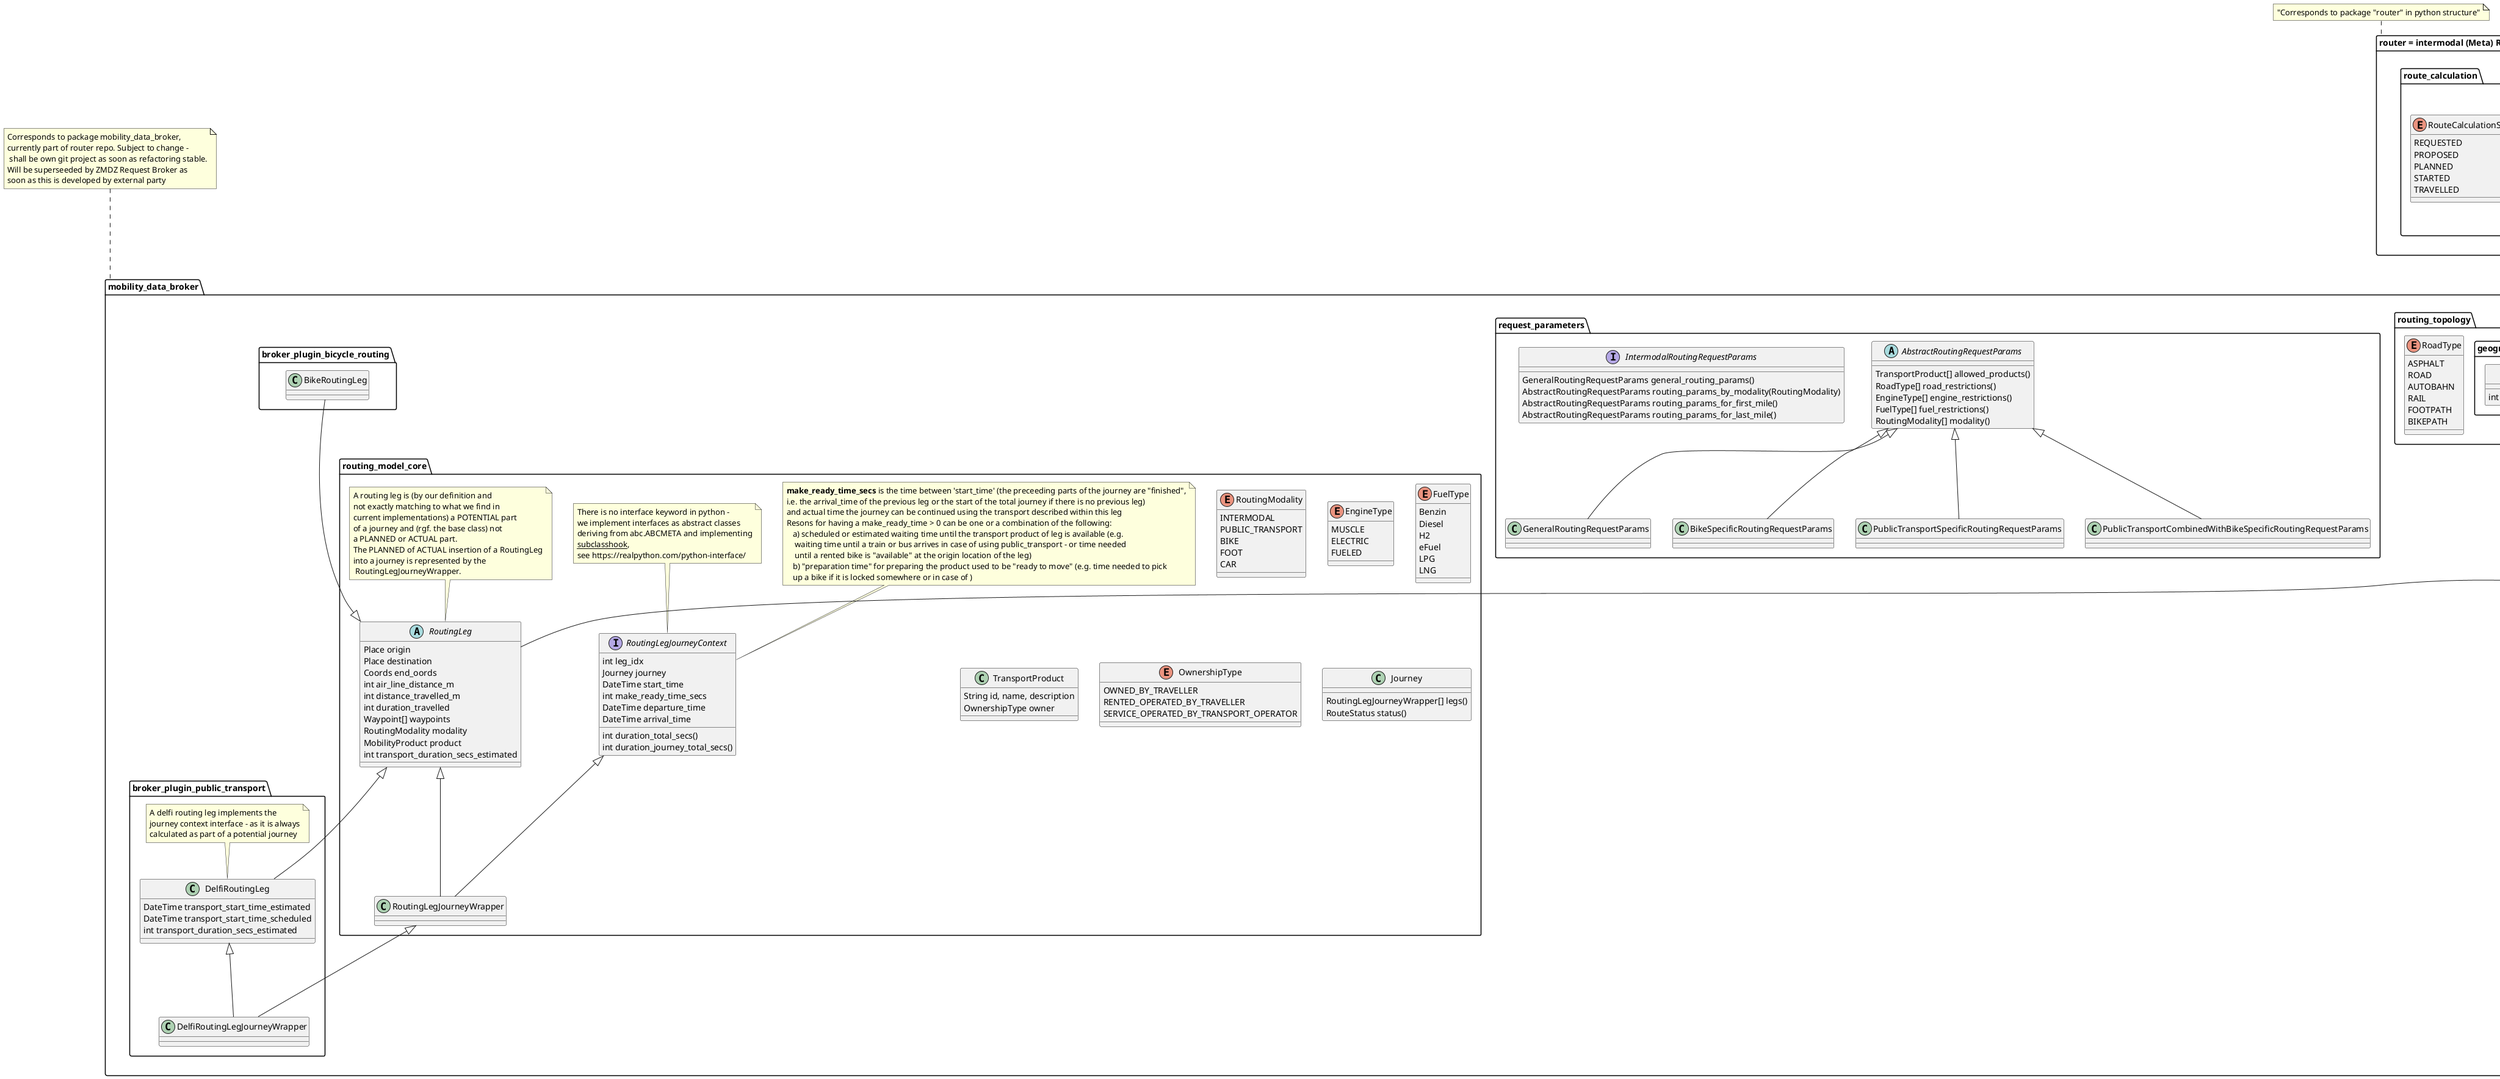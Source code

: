 @startuml
'https://plantuml.com/class-diagram
'skinparam nodesep 10
'skinparam ranksep 20




package router as "router = intermodal (Meta) Router"{
    package routing_graph {
        interface JourneyRating {
            int rate_journey_by_requirements(RoutingRequestParams params)
        }


        abstract class RouterNode {
            Place place
        }

        abstract class RouterEdge {
            start_node RouterNode
            end_node RouterNode
            RouterEdgeStatus status()
            Journey[] journey_options()
        }

        enum RouterEdgeStatus {
            REQUESTED
            DATA_GATHERED
            MERGED
            OPTIMIZED
        }
    }

    package route_calculation {
            class RouteCalculationNode {
                RoutingRequestParams params
                DateTime planned_arrival_time, planned_departure_time
                Place origin
                Place destination
                int air_line_distance_to_origin()
                int air_line_distance_to_destination()
                RouterNodeStatus status

                RouterEdge[] retrieve_edges(target_node)
                Journey[] journey_options()
            }
        enum RouteCalculationStatus {
            REQUESTED
            PROPOSED
            PLANNED
            STARTED
            TRAVELLED
        }

    }

}
router --[hidden]> mobility_data_broker
note top of router: "Corresponds to package "router" in python structure"

package mobility_data_broker {

    package broker_core {
        enum RequestStatus {
            INITIALIZED
            REQUESTED
            EXECUTED
        }

        abstract class RequestBrokerNode {
            params RoutingRequestParams
            async retrieve_data()
            async execute()
        }
    }

    package routing_model_core {
        enum RoutingModality {
            INTERMODAL
            PUBLIC_TRANSPORT
            BIKE
            FOOT
            CAR
        }


        enum EngineType {
            MUSCLE
            ELECTRIC
            FUELED
        }
        enum FuelType {
            Benzin
            Diesel
            H2
            eFuel
            LPG
            LNG
        }
        class TransportProduct {
            String id, name, description
            OwnershipType owner
        }

        enum OwnershipType {
            OWNED_BY_TRAVELLER
            RENTED_OPERATED_BY_TRAVELLER
            SERVICE_OPERATED_BY_TRANSPORT_OPERATOR
        }

        abstract class RoutingLeg {
            Place origin
            Place destination
            Coords end_oords
            int air_line_distance_m
            int distance_travelled_m
            int duration_travelled
            Waypoint[] waypoints
            RoutingModality modality
            MobilityProduct product
            int transport_duration_secs_estimated
        }

        note top of RoutingLeg
            A routing leg is (by our definition and
            not exactly matching to what we find in
            current implementations) a POTENTIAL part
            of a journey and (rgf. the base class) not
            a PLANNED or ACTUAL part.
            The PLANNED of ACTUAL insertion of a RoutingLeg
            into a journey is represented by the
             RoutingLegJourneyWrapper.
        end note

        interface RoutingLegJourneyContext {
            int leg_idx
            Journey journey
            DateTime start_time
            int make_ready_time_secs
            DateTime departure_time
            int duration_total_secs()
            int duration_journey_total_secs()
            DateTime arrival_time


        }
        note top of RoutingLegJourneyContext
            **make_ready_time_secs** is the time between 'start_time' (the preceeding parts of the journey are "finished",
            i.e. the arrival_time of the previous leg or the start of the total journey if there is no previous leg)
            and actual time the journey can be continued using the transport described within this leg
            Resons for having a make_ready_time > 0 can be one or a combination of the following:
               a) scheduled or estimated waiting time until the transport product of leg is available (e.g.
                waiting time until a train or bus arrives in case of using public_transport - or time needed
                until a rented bike is "available" at the origin location of the leg)
               b) "preparation time" for preparing the product used to be "ready to move" (e.g. time needed to pick
               up a bike if it is locked somewhere or in case of )
        end note
        note top of RoutingLegJourneyContext
            There is no interface keyword in python -
            we implement interfaces as abstract classes
            deriving from abc.ABCMETA and implementing
            __subclasshook__,
            see https://realpython.com/python-interface/
        end note
        RoutingLeg <|--- RoutingLegJourneyWrapper
        RoutingLegJourneyContext <|--- RoutingLegJourneyWrapper
        class Journey {
            RoutingLegJourneyWrapper[] legs()
            RouteStatus status()
        }
    }

    package routing_topology {
        package geography {
            class Coords {
                int distance_m(Coords coords)
            }
        }

        enum RoadType {
            ASPHALT
            ROAD
            AUTOBAHN
            RAIL
            FOOTPATH
            BIKEPATH
        }
    }

    package request_parameters {
        abstract class AbstractRoutingRequestParams {
            TransportProduct[] allowed_products()
            RoadType[] road_restrictions()
            EngineType[] engine_restrictions()
            FuelType[] fuel_restrictions()
            RoutingModality[] modality()
        }
        AbstractRoutingRequestParams <|-- GeneralRoutingRequestParams
        AbstractRoutingRequestParams <|-- BikeSpecificRoutingRequestParams
        AbstractRoutingRequestParams <|-- PublicTransportSpecificRoutingRequestParams
        AbstractRoutingRequestParams <|-- PublicTransportCombinedWithBikeSpecificRoutingRequestParams

        interface IntermodalRoutingRequestParams {
            GeneralRoutingRequestParams general_routing_params()
            AbstractRoutingRequestParams routing_params_by_modality(RoutingModality)
            AbstractRoutingRequestParams routing_params_for_first_mile()
            AbstractRoutingRequestParams routing_params_for_last_mile()
        }



    }

    package broker_plugin_bicycle_routing {
            class BikeRoutingLeg
            BikeRoutingLeg ---|> RoutingLeg
    }

    package broker_plugin_public_transport {
        class DelfiRoutingLeg {
            DateTime transport_start_time_estimated
            DateTime transport_start_time_scheduled
            int transport_duration_secs_estimated

        }
        DelfiRoutingLeg ---|> RoutingLeg
        note top of DelfiRoutingLeg
            A delfi routing leg implements the
            journey context interface - as it is always
            calculated as part of a potential journey
        end note
        class DelfiRoutingLegJourneyWrapper {
        }
        RoutingLegJourneyWrapper <|--- DelfiRoutingLegJourneyWrapper
        DelfiRoutingLeg <|--- DelfiRoutingLegJourneyWrapper

    }
}
' Dependencies between packages are modelled outside of the package:

RouterNode <|-- Waypoint
RouterEdge <|-- RoutingLeg
RouterEdge <|-- RequestedRoute


note top of mobility_data_broker: Corresponds to package mobility_data_broker,\ncurrently part of router repo. Subject to change -\n shall be own git project as soon as refactoring stable.\nWill be superseeded by ZMDZ Request Broker as\nsoon as this is developed by external party


@enduml